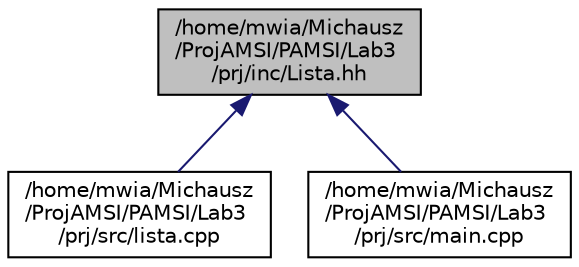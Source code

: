digraph "/home/mwia/Michausz/ProjAMSI/PAMSI/Lab3/prj/inc/Lista.hh"
{
  edge [fontname="Helvetica",fontsize="10",labelfontname="Helvetica",labelfontsize="10"];
  node [fontname="Helvetica",fontsize="10",shape=record];
  Node1 [label="/home/mwia/Michausz\l/ProjAMSI/PAMSI/Lab3\l/prj/inc/Lista.hh",height=0.2,width=0.4,color="black", fillcolor="grey75", style="filled" fontcolor="black"];
  Node1 -> Node2 [dir="back",color="midnightblue",fontsize="10",style="solid",fontname="Helvetica"];
  Node2 [label="/home/mwia/Michausz\l/ProjAMSI/PAMSI/Lab3\l/prj/src/lista.cpp",height=0.2,width=0.4,color="black", fillcolor="white", style="filled",URL="$lista_8cpp.html"];
  Node1 -> Node3 [dir="back",color="midnightblue",fontsize="10",style="solid",fontname="Helvetica"];
  Node3 [label="/home/mwia/Michausz\l/ProjAMSI/PAMSI/Lab3\l/prj/src/main.cpp",height=0.2,width=0.4,color="black", fillcolor="white", style="filled",URL="$main_8cpp.html"];
}
